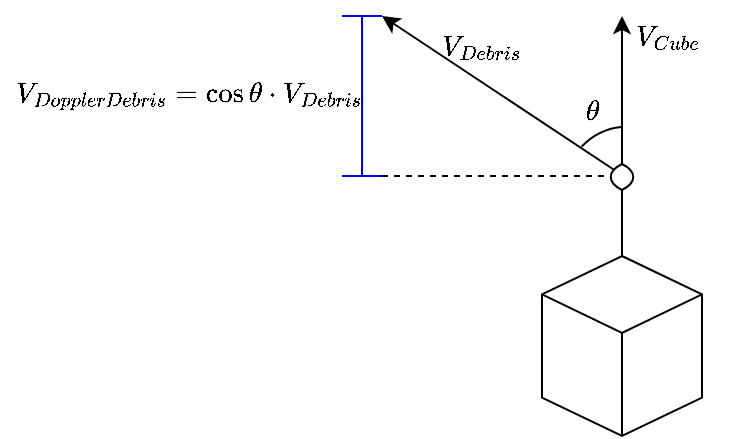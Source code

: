 <mxfile version="26.2.12">
  <diagram name="Page-1" id="rLrnccZMI9jc1JDO3R8r">
    <mxGraphModel dx="597" dy="328" grid="1" gridSize="10" guides="1" tooltips="1" connect="1" arrows="1" fold="1" page="1" pageScale="1" pageWidth="1169" pageHeight="1654" math="1" shadow="0">
      <root>
        <mxCell id="0" />
        <mxCell id="1" parent="0" />
        <mxCell id="mHHL-iciBwAJmtxELXkr-1" value="" style="html=1;whiteSpace=wrap;shape=isoCube2;backgroundOutline=1;isoAngle=15;" vertex="1" parent="1">
          <mxGeometry x="440" y="240" width="80" height="90" as="geometry" />
        </mxCell>
        <mxCell id="mHHL-iciBwAJmtxELXkr-2" value="" style="endArrow=classic;html=1;rounded=0;exitX=0.5;exitY=0;exitDx=0;exitDy=0;exitPerimeter=0;" edge="1" parent="1" source="mHHL-iciBwAJmtxELXkr-1">
          <mxGeometry width="50" height="50" relative="1" as="geometry">
            <mxPoint x="480" y="260" as="sourcePoint" />
            <mxPoint x="480" y="120" as="targetPoint" />
          </mxGeometry>
        </mxCell>
        <mxCell id="mHHL-iciBwAJmtxELXkr-4" value="" style="endArrow=classic;html=1;rounded=0;exitX=0.244;exitY=0.158;exitDx=0;exitDy=0;exitPerimeter=0;" edge="1" parent="1">
          <mxGeometry width="50" height="50" relative="1" as="geometry">
            <mxPoint x="480.32" y="199.74" as="sourcePoint" />
            <mxPoint x="360" y="120" as="targetPoint" />
          </mxGeometry>
        </mxCell>
        <mxCell id="mHHL-iciBwAJmtxELXkr-6" value="" style="shape=crossbar;whiteSpace=wrap;html=1;rounded=1;direction=south;strokeColor=#0000FF;" vertex="1" parent="1">
          <mxGeometry x="340" y="120" width="20" height="80" as="geometry" />
        </mxCell>
        <mxCell id="mHHL-iciBwAJmtxELXkr-8" value="$$V_{Cube}$$" style="text;html=1;align=center;verticalAlign=middle;whiteSpace=wrap;rounded=0;" vertex="1" parent="1">
          <mxGeometry x="472.5" y="115" width="60" height="30" as="geometry" />
        </mxCell>
        <mxCell id="mHHL-iciBwAJmtxELXkr-9" value="$$V_{Debris}$$" style="text;html=1;align=center;verticalAlign=middle;whiteSpace=wrap;rounded=0;" vertex="1" parent="1">
          <mxGeometry x="380" y="120" width="60" height="30" as="geometry" />
        </mxCell>
        <mxCell id="mHHL-iciBwAJmtxELXkr-10" value="$$V_{DopplerDebris}=\cos \theta \cdot V_{Debris}$$" style="text;html=1;align=center;verticalAlign=middle;whiteSpace=wrap;rounded=0;" vertex="1" parent="1">
          <mxGeometry x="169" y="144" width="190" height="30" as="geometry" />
        </mxCell>
        <mxCell id="mHHL-iciBwAJmtxELXkr-12" value="" style="verticalLabelPosition=bottom;verticalAlign=top;html=1;shape=mxgraph.basic.arc;startAngle=0.921;endAngle=0.023;rotation=-15;" vertex="1" parent="1">
          <mxGeometry x="450" y="175" width="70" height="80" as="geometry" />
        </mxCell>
        <mxCell id="mHHL-iciBwAJmtxELXkr-13" value="$$\theta$$" style="text;html=1;align=center;verticalAlign=middle;whiteSpace=wrap;rounded=0;" vertex="1" parent="1">
          <mxGeometry x="435" y="153" width="60" height="30" as="geometry" />
        </mxCell>
        <mxCell id="mHHL-iciBwAJmtxELXkr-14" value="" style="endArrow=none;dashed=1;html=1;rounded=0;" edge="1" parent="1">
          <mxGeometry width="50" height="50" relative="1" as="geometry">
            <mxPoint x="360" y="200" as="sourcePoint" />
            <mxPoint x="480" y="200" as="targetPoint" />
          </mxGeometry>
        </mxCell>
        <mxCell id="mHHL-iciBwAJmtxELXkr-3" value="" style="whiteSpace=wrap;html=1;shape=mxgraph.basic.pointed_oval" vertex="1" parent="1">
          <mxGeometry x="472.5" y="194" width="15" height="13" as="geometry" />
        </mxCell>
      </root>
    </mxGraphModel>
  </diagram>
</mxfile>
